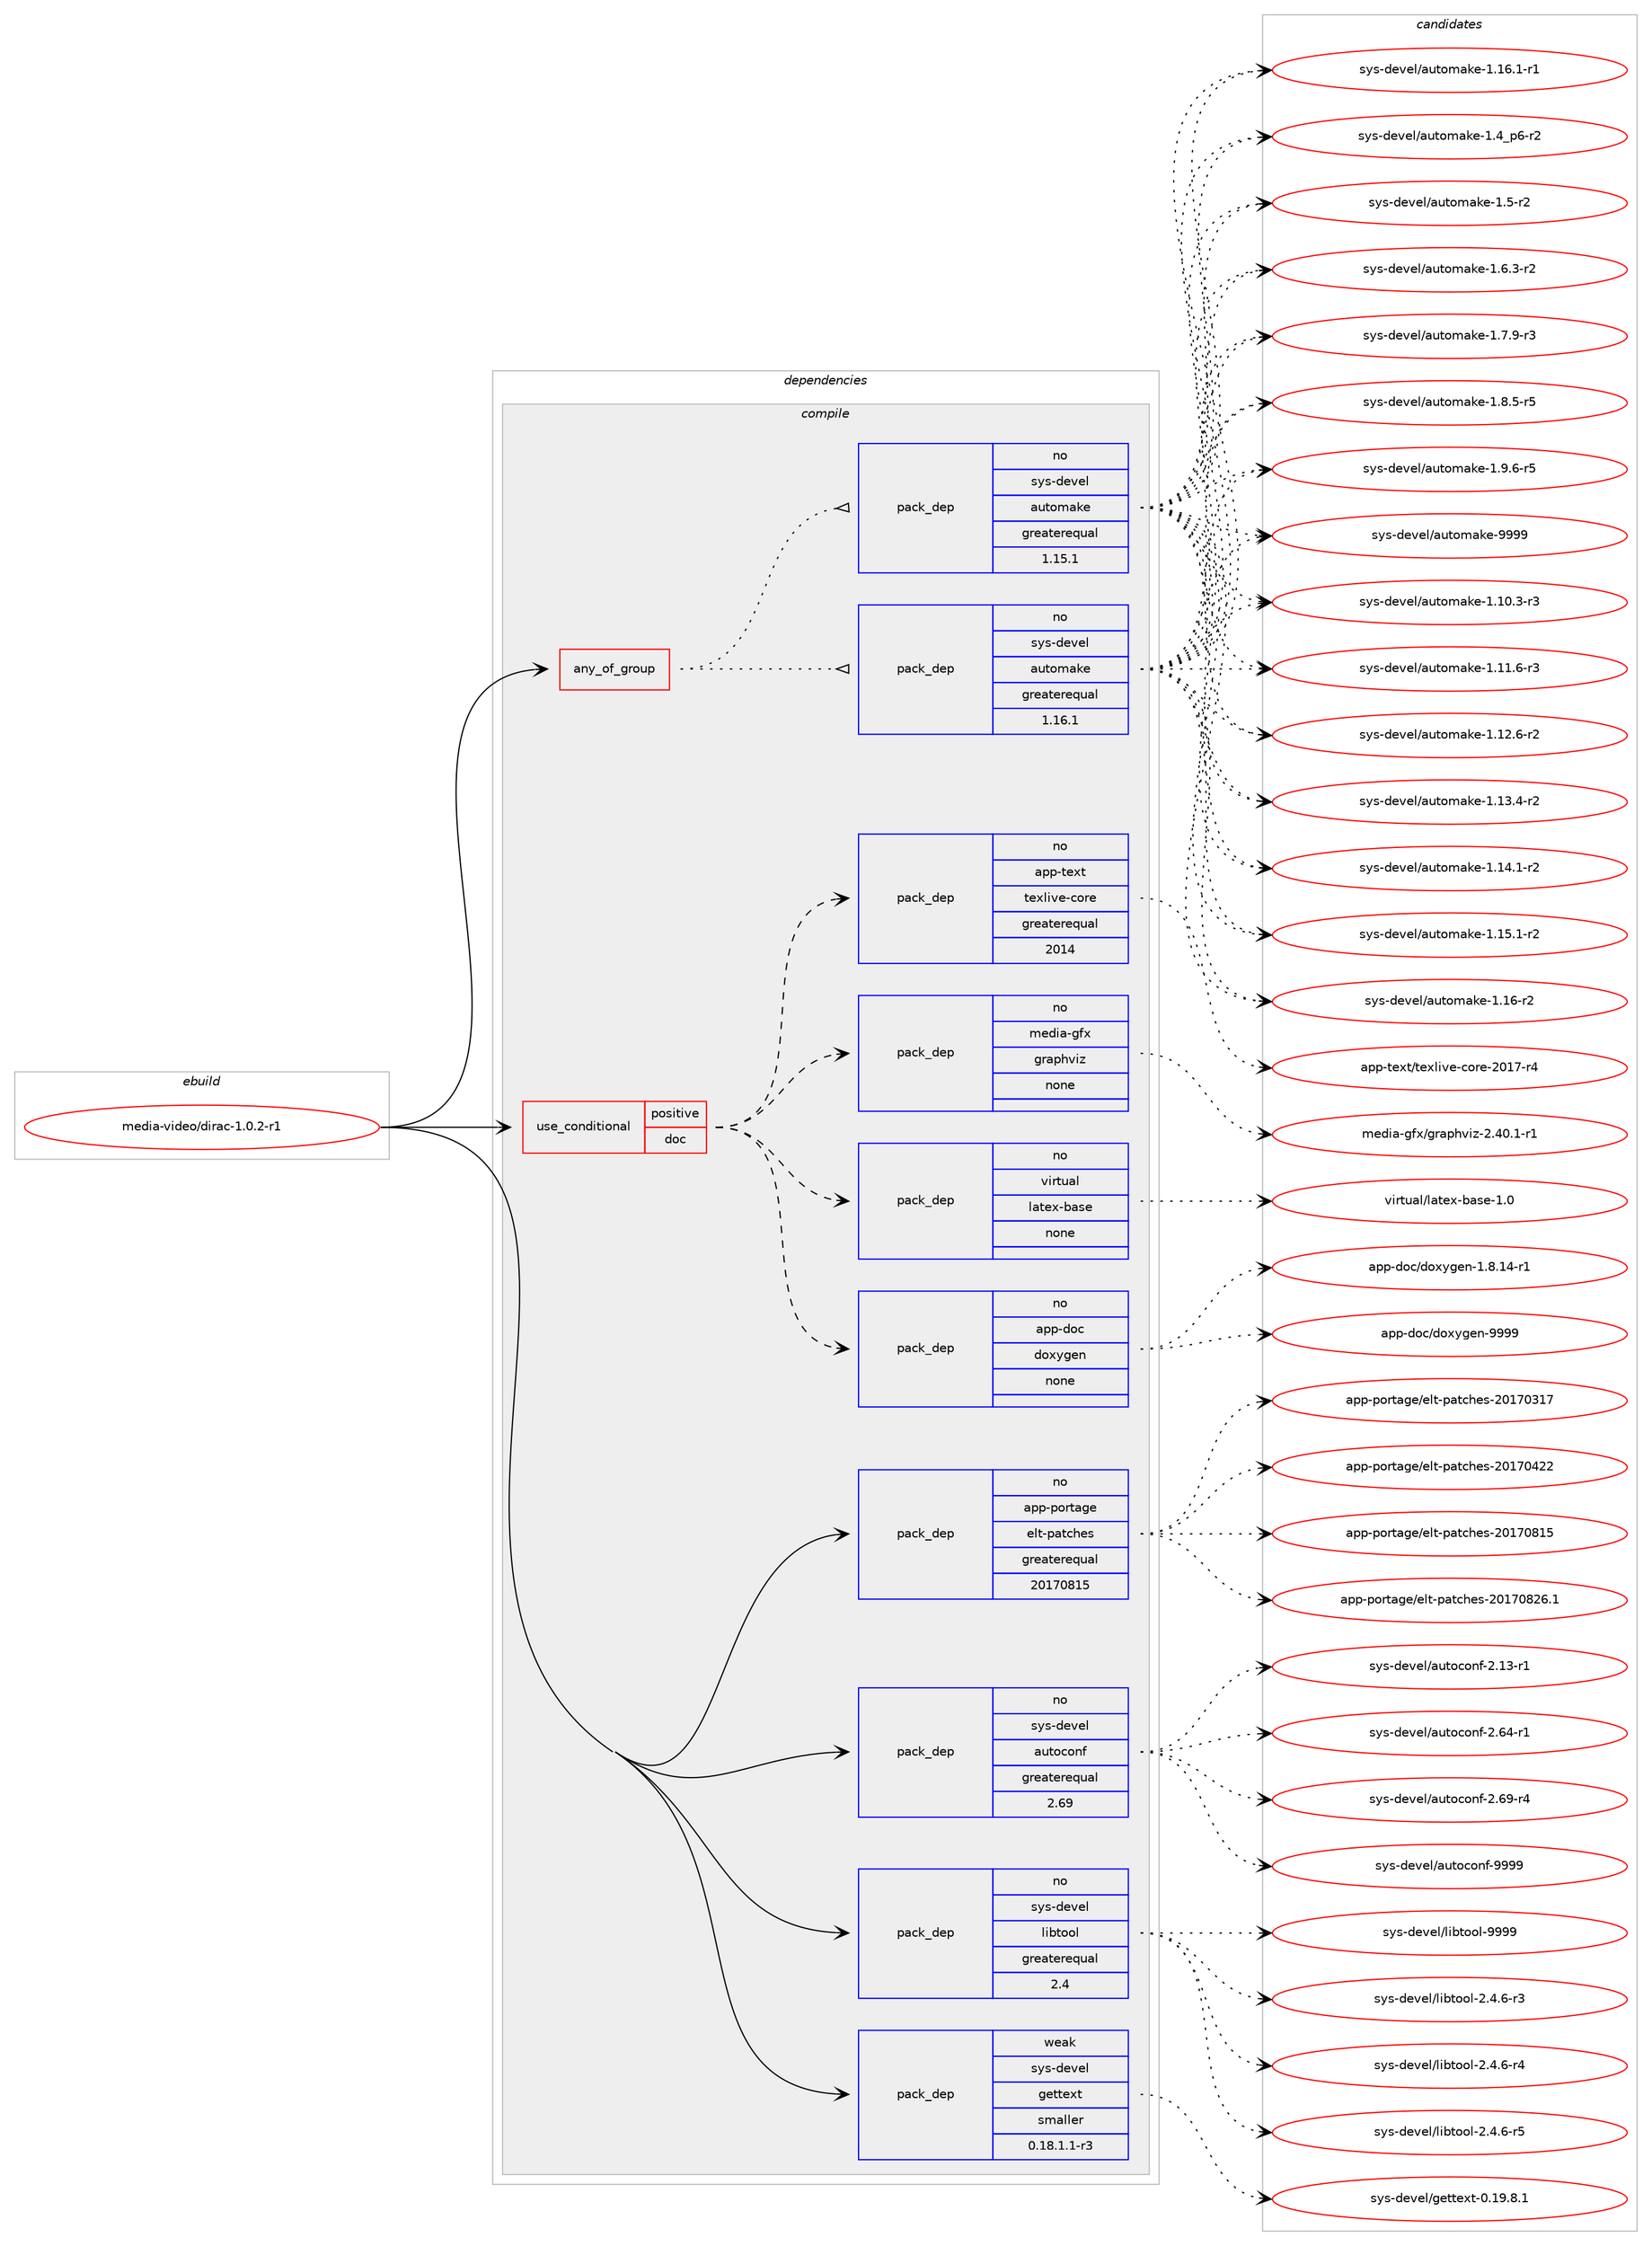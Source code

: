 digraph prolog {

# *************
# Graph options
# *************

newrank=true;
concentrate=true;
compound=true;
graph [rankdir=LR,fontname=Helvetica,fontsize=10,ranksep=1.5];#, ranksep=2.5, nodesep=0.2];
edge  [arrowhead=vee];
node  [fontname=Helvetica,fontsize=10];

# **********
# The ebuild
# **********

subgraph cluster_leftcol {
color=gray;
rank=same;
label=<<i>ebuild</i>>;
id [label="media-video/dirac-1.0.2-r1", color=red, width=4, href="../media-video/dirac-1.0.2-r1.svg"];
}

# ****************
# The dependencies
# ****************

subgraph cluster_midcol {
color=gray;
label=<<i>dependencies</i>>;
subgraph cluster_compile {
fillcolor="#eeeeee";
style=filled;
label=<<i>compile</i>>;
subgraph any25648 {
dependency1635448 [label=<<TABLE BORDER="0" CELLBORDER="1" CELLSPACING="0" CELLPADDING="4"><TR><TD CELLPADDING="10">any_of_group</TD></TR></TABLE>>, shape=none, color=red];subgraph pack1169579 {
dependency1635449 [label=<<TABLE BORDER="0" CELLBORDER="1" CELLSPACING="0" CELLPADDING="4" WIDTH="220"><TR><TD ROWSPAN="6" CELLPADDING="30">pack_dep</TD></TR><TR><TD WIDTH="110">no</TD></TR><TR><TD>sys-devel</TD></TR><TR><TD>automake</TD></TR><TR><TD>greaterequal</TD></TR><TR><TD>1.16.1</TD></TR></TABLE>>, shape=none, color=blue];
}
dependency1635448:e -> dependency1635449:w [weight=20,style="dotted",arrowhead="oinv"];
subgraph pack1169580 {
dependency1635450 [label=<<TABLE BORDER="0" CELLBORDER="1" CELLSPACING="0" CELLPADDING="4" WIDTH="220"><TR><TD ROWSPAN="6" CELLPADDING="30">pack_dep</TD></TR><TR><TD WIDTH="110">no</TD></TR><TR><TD>sys-devel</TD></TR><TR><TD>automake</TD></TR><TR><TD>greaterequal</TD></TR><TR><TD>1.15.1</TD></TR></TABLE>>, shape=none, color=blue];
}
dependency1635448:e -> dependency1635450:w [weight=20,style="dotted",arrowhead="oinv"];
}
id:e -> dependency1635448:w [weight=20,style="solid",arrowhead="vee"];
subgraph cond439451 {
dependency1635451 [label=<<TABLE BORDER="0" CELLBORDER="1" CELLSPACING="0" CELLPADDING="4"><TR><TD ROWSPAN="3" CELLPADDING="10">use_conditional</TD></TR><TR><TD>positive</TD></TR><TR><TD>doc</TD></TR></TABLE>>, shape=none, color=red];
subgraph pack1169581 {
dependency1635452 [label=<<TABLE BORDER="0" CELLBORDER="1" CELLSPACING="0" CELLPADDING="4" WIDTH="220"><TR><TD ROWSPAN="6" CELLPADDING="30">pack_dep</TD></TR><TR><TD WIDTH="110">no</TD></TR><TR><TD>app-doc</TD></TR><TR><TD>doxygen</TD></TR><TR><TD>none</TD></TR><TR><TD></TD></TR></TABLE>>, shape=none, color=blue];
}
dependency1635451:e -> dependency1635452:w [weight=20,style="dashed",arrowhead="vee"];
subgraph pack1169582 {
dependency1635453 [label=<<TABLE BORDER="0" CELLBORDER="1" CELLSPACING="0" CELLPADDING="4" WIDTH="220"><TR><TD ROWSPAN="6" CELLPADDING="30">pack_dep</TD></TR><TR><TD WIDTH="110">no</TD></TR><TR><TD>virtual</TD></TR><TR><TD>latex-base</TD></TR><TR><TD>none</TD></TR><TR><TD></TD></TR></TABLE>>, shape=none, color=blue];
}
dependency1635451:e -> dependency1635453:w [weight=20,style="dashed",arrowhead="vee"];
subgraph pack1169583 {
dependency1635454 [label=<<TABLE BORDER="0" CELLBORDER="1" CELLSPACING="0" CELLPADDING="4" WIDTH="220"><TR><TD ROWSPAN="6" CELLPADDING="30">pack_dep</TD></TR><TR><TD WIDTH="110">no</TD></TR><TR><TD>media-gfx</TD></TR><TR><TD>graphviz</TD></TR><TR><TD>none</TD></TR><TR><TD></TD></TR></TABLE>>, shape=none, color=blue];
}
dependency1635451:e -> dependency1635454:w [weight=20,style="dashed",arrowhead="vee"];
subgraph pack1169584 {
dependency1635455 [label=<<TABLE BORDER="0" CELLBORDER="1" CELLSPACING="0" CELLPADDING="4" WIDTH="220"><TR><TD ROWSPAN="6" CELLPADDING="30">pack_dep</TD></TR><TR><TD WIDTH="110">no</TD></TR><TR><TD>app-text</TD></TR><TR><TD>texlive-core</TD></TR><TR><TD>greaterequal</TD></TR><TR><TD>2014</TD></TR></TABLE>>, shape=none, color=blue];
}
dependency1635451:e -> dependency1635455:w [weight=20,style="dashed",arrowhead="vee"];
}
id:e -> dependency1635451:w [weight=20,style="solid",arrowhead="vee"];
subgraph pack1169585 {
dependency1635456 [label=<<TABLE BORDER="0" CELLBORDER="1" CELLSPACING="0" CELLPADDING="4" WIDTH="220"><TR><TD ROWSPAN="6" CELLPADDING="30">pack_dep</TD></TR><TR><TD WIDTH="110">no</TD></TR><TR><TD>app-portage</TD></TR><TR><TD>elt-patches</TD></TR><TR><TD>greaterequal</TD></TR><TR><TD>20170815</TD></TR></TABLE>>, shape=none, color=blue];
}
id:e -> dependency1635456:w [weight=20,style="solid",arrowhead="vee"];
subgraph pack1169586 {
dependency1635457 [label=<<TABLE BORDER="0" CELLBORDER="1" CELLSPACING="0" CELLPADDING="4" WIDTH="220"><TR><TD ROWSPAN="6" CELLPADDING="30">pack_dep</TD></TR><TR><TD WIDTH="110">no</TD></TR><TR><TD>sys-devel</TD></TR><TR><TD>autoconf</TD></TR><TR><TD>greaterequal</TD></TR><TR><TD>2.69</TD></TR></TABLE>>, shape=none, color=blue];
}
id:e -> dependency1635457:w [weight=20,style="solid",arrowhead="vee"];
subgraph pack1169587 {
dependency1635458 [label=<<TABLE BORDER="0" CELLBORDER="1" CELLSPACING="0" CELLPADDING="4" WIDTH="220"><TR><TD ROWSPAN="6" CELLPADDING="30">pack_dep</TD></TR><TR><TD WIDTH="110">no</TD></TR><TR><TD>sys-devel</TD></TR><TR><TD>libtool</TD></TR><TR><TD>greaterequal</TD></TR><TR><TD>2.4</TD></TR></TABLE>>, shape=none, color=blue];
}
id:e -> dependency1635458:w [weight=20,style="solid",arrowhead="vee"];
subgraph pack1169588 {
dependency1635459 [label=<<TABLE BORDER="0" CELLBORDER="1" CELLSPACING="0" CELLPADDING="4" WIDTH="220"><TR><TD ROWSPAN="6" CELLPADDING="30">pack_dep</TD></TR><TR><TD WIDTH="110">weak</TD></TR><TR><TD>sys-devel</TD></TR><TR><TD>gettext</TD></TR><TR><TD>smaller</TD></TR><TR><TD>0.18.1.1-r3</TD></TR></TABLE>>, shape=none, color=blue];
}
id:e -> dependency1635459:w [weight=20,style="solid",arrowhead="vee"];
}
subgraph cluster_compileandrun {
fillcolor="#eeeeee";
style=filled;
label=<<i>compile and run</i>>;
}
subgraph cluster_run {
fillcolor="#eeeeee";
style=filled;
label=<<i>run</i>>;
}
}

# **************
# The candidates
# **************

subgraph cluster_choices {
rank=same;
color=gray;
label=<<i>candidates</i>>;

subgraph choice1169579 {
color=black;
nodesep=1;
choice11512111545100101118101108479711711611110997107101454946494846514511451 [label="sys-devel/automake-1.10.3-r3", color=red, width=4,href="../sys-devel/automake-1.10.3-r3.svg"];
choice11512111545100101118101108479711711611110997107101454946494946544511451 [label="sys-devel/automake-1.11.6-r3", color=red, width=4,href="../sys-devel/automake-1.11.6-r3.svg"];
choice11512111545100101118101108479711711611110997107101454946495046544511450 [label="sys-devel/automake-1.12.6-r2", color=red, width=4,href="../sys-devel/automake-1.12.6-r2.svg"];
choice11512111545100101118101108479711711611110997107101454946495146524511450 [label="sys-devel/automake-1.13.4-r2", color=red, width=4,href="../sys-devel/automake-1.13.4-r2.svg"];
choice11512111545100101118101108479711711611110997107101454946495246494511450 [label="sys-devel/automake-1.14.1-r2", color=red, width=4,href="../sys-devel/automake-1.14.1-r2.svg"];
choice11512111545100101118101108479711711611110997107101454946495346494511450 [label="sys-devel/automake-1.15.1-r2", color=red, width=4,href="../sys-devel/automake-1.15.1-r2.svg"];
choice1151211154510010111810110847971171161111099710710145494649544511450 [label="sys-devel/automake-1.16-r2", color=red, width=4,href="../sys-devel/automake-1.16-r2.svg"];
choice11512111545100101118101108479711711611110997107101454946495446494511449 [label="sys-devel/automake-1.16.1-r1", color=red, width=4,href="../sys-devel/automake-1.16.1-r1.svg"];
choice115121115451001011181011084797117116111109971071014549465295112544511450 [label="sys-devel/automake-1.4_p6-r2", color=red, width=4,href="../sys-devel/automake-1.4_p6-r2.svg"];
choice11512111545100101118101108479711711611110997107101454946534511450 [label="sys-devel/automake-1.5-r2", color=red, width=4,href="../sys-devel/automake-1.5-r2.svg"];
choice115121115451001011181011084797117116111109971071014549465446514511450 [label="sys-devel/automake-1.6.3-r2", color=red, width=4,href="../sys-devel/automake-1.6.3-r2.svg"];
choice115121115451001011181011084797117116111109971071014549465546574511451 [label="sys-devel/automake-1.7.9-r3", color=red, width=4,href="../sys-devel/automake-1.7.9-r3.svg"];
choice115121115451001011181011084797117116111109971071014549465646534511453 [label="sys-devel/automake-1.8.5-r5", color=red, width=4,href="../sys-devel/automake-1.8.5-r5.svg"];
choice115121115451001011181011084797117116111109971071014549465746544511453 [label="sys-devel/automake-1.9.6-r5", color=red, width=4,href="../sys-devel/automake-1.9.6-r5.svg"];
choice115121115451001011181011084797117116111109971071014557575757 [label="sys-devel/automake-9999", color=red, width=4,href="../sys-devel/automake-9999.svg"];
dependency1635449:e -> choice11512111545100101118101108479711711611110997107101454946494846514511451:w [style=dotted,weight="100"];
dependency1635449:e -> choice11512111545100101118101108479711711611110997107101454946494946544511451:w [style=dotted,weight="100"];
dependency1635449:e -> choice11512111545100101118101108479711711611110997107101454946495046544511450:w [style=dotted,weight="100"];
dependency1635449:e -> choice11512111545100101118101108479711711611110997107101454946495146524511450:w [style=dotted,weight="100"];
dependency1635449:e -> choice11512111545100101118101108479711711611110997107101454946495246494511450:w [style=dotted,weight="100"];
dependency1635449:e -> choice11512111545100101118101108479711711611110997107101454946495346494511450:w [style=dotted,weight="100"];
dependency1635449:e -> choice1151211154510010111810110847971171161111099710710145494649544511450:w [style=dotted,weight="100"];
dependency1635449:e -> choice11512111545100101118101108479711711611110997107101454946495446494511449:w [style=dotted,weight="100"];
dependency1635449:e -> choice115121115451001011181011084797117116111109971071014549465295112544511450:w [style=dotted,weight="100"];
dependency1635449:e -> choice11512111545100101118101108479711711611110997107101454946534511450:w [style=dotted,weight="100"];
dependency1635449:e -> choice115121115451001011181011084797117116111109971071014549465446514511450:w [style=dotted,weight="100"];
dependency1635449:e -> choice115121115451001011181011084797117116111109971071014549465546574511451:w [style=dotted,weight="100"];
dependency1635449:e -> choice115121115451001011181011084797117116111109971071014549465646534511453:w [style=dotted,weight="100"];
dependency1635449:e -> choice115121115451001011181011084797117116111109971071014549465746544511453:w [style=dotted,weight="100"];
dependency1635449:e -> choice115121115451001011181011084797117116111109971071014557575757:w [style=dotted,weight="100"];
}
subgraph choice1169580 {
color=black;
nodesep=1;
choice11512111545100101118101108479711711611110997107101454946494846514511451 [label="sys-devel/automake-1.10.3-r3", color=red, width=4,href="../sys-devel/automake-1.10.3-r3.svg"];
choice11512111545100101118101108479711711611110997107101454946494946544511451 [label="sys-devel/automake-1.11.6-r3", color=red, width=4,href="../sys-devel/automake-1.11.6-r3.svg"];
choice11512111545100101118101108479711711611110997107101454946495046544511450 [label="sys-devel/automake-1.12.6-r2", color=red, width=4,href="../sys-devel/automake-1.12.6-r2.svg"];
choice11512111545100101118101108479711711611110997107101454946495146524511450 [label="sys-devel/automake-1.13.4-r2", color=red, width=4,href="../sys-devel/automake-1.13.4-r2.svg"];
choice11512111545100101118101108479711711611110997107101454946495246494511450 [label="sys-devel/automake-1.14.1-r2", color=red, width=4,href="../sys-devel/automake-1.14.1-r2.svg"];
choice11512111545100101118101108479711711611110997107101454946495346494511450 [label="sys-devel/automake-1.15.1-r2", color=red, width=4,href="../sys-devel/automake-1.15.1-r2.svg"];
choice1151211154510010111810110847971171161111099710710145494649544511450 [label="sys-devel/automake-1.16-r2", color=red, width=4,href="../sys-devel/automake-1.16-r2.svg"];
choice11512111545100101118101108479711711611110997107101454946495446494511449 [label="sys-devel/automake-1.16.1-r1", color=red, width=4,href="../sys-devel/automake-1.16.1-r1.svg"];
choice115121115451001011181011084797117116111109971071014549465295112544511450 [label="sys-devel/automake-1.4_p6-r2", color=red, width=4,href="../sys-devel/automake-1.4_p6-r2.svg"];
choice11512111545100101118101108479711711611110997107101454946534511450 [label="sys-devel/automake-1.5-r2", color=red, width=4,href="../sys-devel/automake-1.5-r2.svg"];
choice115121115451001011181011084797117116111109971071014549465446514511450 [label="sys-devel/automake-1.6.3-r2", color=red, width=4,href="../sys-devel/automake-1.6.3-r2.svg"];
choice115121115451001011181011084797117116111109971071014549465546574511451 [label="sys-devel/automake-1.7.9-r3", color=red, width=4,href="../sys-devel/automake-1.7.9-r3.svg"];
choice115121115451001011181011084797117116111109971071014549465646534511453 [label="sys-devel/automake-1.8.5-r5", color=red, width=4,href="../sys-devel/automake-1.8.5-r5.svg"];
choice115121115451001011181011084797117116111109971071014549465746544511453 [label="sys-devel/automake-1.9.6-r5", color=red, width=4,href="../sys-devel/automake-1.9.6-r5.svg"];
choice115121115451001011181011084797117116111109971071014557575757 [label="sys-devel/automake-9999", color=red, width=4,href="../sys-devel/automake-9999.svg"];
dependency1635450:e -> choice11512111545100101118101108479711711611110997107101454946494846514511451:w [style=dotted,weight="100"];
dependency1635450:e -> choice11512111545100101118101108479711711611110997107101454946494946544511451:w [style=dotted,weight="100"];
dependency1635450:e -> choice11512111545100101118101108479711711611110997107101454946495046544511450:w [style=dotted,weight="100"];
dependency1635450:e -> choice11512111545100101118101108479711711611110997107101454946495146524511450:w [style=dotted,weight="100"];
dependency1635450:e -> choice11512111545100101118101108479711711611110997107101454946495246494511450:w [style=dotted,weight="100"];
dependency1635450:e -> choice11512111545100101118101108479711711611110997107101454946495346494511450:w [style=dotted,weight="100"];
dependency1635450:e -> choice1151211154510010111810110847971171161111099710710145494649544511450:w [style=dotted,weight="100"];
dependency1635450:e -> choice11512111545100101118101108479711711611110997107101454946495446494511449:w [style=dotted,weight="100"];
dependency1635450:e -> choice115121115451001011181011084797117116111109971071014549465295112544511450:w [style=dotted,weight="100"];
dependency1635450:e -> choice11512111545100101118101108479711711611110997107101454946534511450:w [style=dotted,weight="100"];
dependency1635450:e -> choice115121115451001011181011084797117116111109971071014549465446514511450:w [style=dotted,weight="100"];
dependency1635450:e -> choice115121115451001011181011084797117116111109971071014549465546574511451:w [style=dotted,weight="100"];
dependency1635450:e -> choice115121115451001011181011084797117116111109971071014549465646534511453:w [style=dotted,weight="100"];
dependency1635450:e -> choice115121115451001011181011084797117116111109971071014549465746544511453:w [style=dotted,weight="100"];
dependency1635450:e -> choice115121115451001011181011084797117116111109971071014557575757:w [style=dotted,weight="100"];
}
subgraph choice1169581 {
color=black;
nodesep=1;
choice97112112451001119947100111120121103101110454946564649524511449 [label="app-doc/doxygen-1.8.14-r1", color=red, width=4,href="../app-doc/doxygen-1.8.14-r1.svg"];
choice971121124510011199471001111201211031011104557575757 [label="app-doc/doxygen-9999", color=red, width=4,href="../app-doc/doxygen-9999.svg"];
dependency1635452:e -> choice97112112451001119947100111120121103101110454946564649524511449:w [style=dotted,weight="100"];
dependency1635452:e -> choice971121124510011199471001111201211031011104557575757:w [style=dotted,weight="100"];
}
subgraph choice1169582 {
color=black;
nodesep=1;
choice11810511411611797108471089711610112045989711510145494648 [label="virtual/latex-base-1.0", color=red, width=4,href="../virtual/latex-base-1.0.svg"];
dependency1635453:e -> choice11810511411611797108471089711610112045989711510145494648:w [style=dotted,weight="100"];
}
subgraph choice1169583 {
color=black;
nodesep=1;
choice10910110010597451031021204710311497112104118105122455046524846494511449 [label="media-gfx/graphviz-2.40.1-r1", color=red, width=4,href="../media-gfx/graphviz-2.40.1-r1.svg"];
dependency1635454:e -> choice10910110010597451031021204710311497112104118105122455046524846494511449:w [style=dotted,weight="100"];
}
subgraph choice1169584 {
color=black;
nodesep=1;
choice971121124511610112011647116101120108105118101459911111410145504849554511452 [label="app-text/texlive-core-2017-r4", color=red, width=4,href="../app-text/texlive-core-2017-r4.svg"];
dependency1635455:e -> choice971121124511610112011647116101120108105118101459911111410145504849554511452:w [style=dotted,weight="100"];
}
subgraph choice1169585 {
color=black;
nodesep=1;
choice97112112451121111141169710310147101108116451129711699104101115455048495548514955 [label="app-portage/elt-patches-20170317", color=red, width=4,href="../app-portage/elt-patches-20170317.svg"];
choice97112112451121111141169710310147101108116451129711699104101115455048495548525050 [label="app-portage/elt-patches-20170422", color=red, width=4,href="../app-portage/elt-patches-20170422.svg"];
choice97112112451121111141169710310147101108116451129711699104101115455048495548564953 [label="app-portage/elt-patches-20170815", color=red, width=4,href="../app-portage/elt-patches-20170815.svg"];
choice971121124511211111411697103101471011081164511297116991041011154550484955485650544649 [label="app-portage/elt-patches-20170826.1", color=red, width=4,href="../app-portage/elt-patches-20170826.1.svg"];
dependency1635456:e -> choice97112112451121111141169710310147101108116451129711699104101115455048495548514955:w [style=dotted,weight="100"];
dependency1635456:e -> choice97112112451121111141169710310147101108116451129711699104101115455048495548525050:w [style=dotted,weight="100"];
dependency1635456:e -> choice97112112451121111141169710310147101108116451129711699104101115455048495548564953:w [style=dotted,weight="100"];
dependency1635456:e -> choice971121124511211111411697103101471011081164511297116991041011154550484955485650544649:w [style=dotted,weight="100"];
}
subgraph choice1169586 {
color=black;
nodesep=1;
choice1151211154510010111810110847971171161119911111010245504649514511449 [label="sys-devel/autoconf-2.13-r1", color=red, width=4,href="../sys-devel/autoconf-2.13-r1.svg"];
choice1151211154510010111810110847971171161119911111010245504654524511449 [label="sys-devel/autoconf-2.64-r1", color=red, width=4,href="../sys-devel/autoconf-2.64-r1.svg"];
choice1151211154510010111810110847971171161119911111010245504654574511452 [label="sys-devel/autoconf-2.69-r4", color=red, width=4,href="../sys-devel/autoconf-2.69-r4.svg"];
choice115121115451001011181011084797117116111991111101024557575757 [label="sys-devel/autoconf-9999", color=red, width=4,href="../sys-devel/autoconf-9999.svg"];
dependency1635457:e -> choice1151211154510010111810110847971171161119911111010245504649514511449:w [style=dotted,weight="100"];
dependency1635457:e -> choice1151211154510010111810110847971171161119911111010245504654524511449:w [style=dotted,weight="100"];
dependency1635457:e -> choice1151211154510010111810110847971171161119911111010245504654574511452:w [style=dotted,weight="100"];
dependency1635457:e -> choice115121115451001011181011084797117116111991111101024557575757:w [style=dotted,weight="100"];
}
subgraph choice1169587 {
color=black;
nodesep=1;
choice1151211154510010111810110847108105981161111111084550465246544511451 [label="sys-devel/libtool-2.4.6-r3", color=red, width=4,href="../sys-devel/libtool-2.4.6-r3.svg"];
choice1151211154510010111810110847108105981161111111084550465246544511452 [label="sys-devel/libtool-2.4.6-r4", color=red, width=4,href="../sys-devel/libtool-2.4.6-r4.svg"];
choice1151211154510010111810110847108105981161111111084550465246544511453 [label="sys-devel/libtool-2.4.6-r5", color=red, width=4,href="../sys-devel/libtool-2.4.6-r5.svg"];
choice1151211154510010111810110847108105981161111111084557575757 [label="sys-devel/libtool-9999", color=red, width=4,href="../sys-devel/libtool-9999.svg"];
dependency1635458:e -> choice1151211154510010111810110847108105981161111111084550465246544511451:w [style=dotted,weight="100"];
dependency1635458:e -> choice1151211154510010111810110847108105981161111111084550465246544511452:w [style=dotted,weight="100"];
dependency1635458:e -> choice1151211154510010111810110847108105981161111111084550465246544511453:w [style=dotted,weight="100"];
dependency1635458:e -> choice1151211154510010111810110847108105981161111111084557575757:w [style=dotted,weight="100"];
}
subgraph choice1169588 {
color=black;
nodesep=1;
choice1151211154510010111810110847103101116116101120116454846495746564649 [label="sys-devel/gettext-0.19.8.1", color=red, width=4,href="../sys-devel/gettext-0.19.8.1.svg"];
dependency1635459:e -> choice1151211154510010111810110847103101116116101120116454846495746564649:w [style=dotted,weight="100"];
}
}

}

